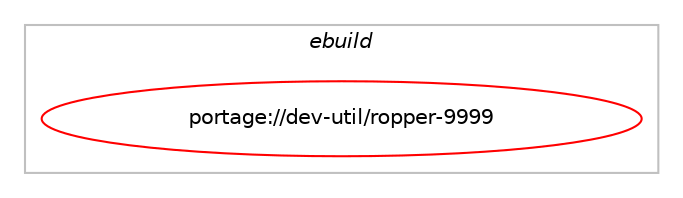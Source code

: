 digraph prolog {

# *************
# Graph options
# *************

newrank=true;
concentrate=true;
compound=true;
graph [rankdir=LR,fontname=Helvetica,fontsize=10,ranksep=1.5];#, ranksep=2.5, nodesep=0.2];
edge  [arrowhead=vee];
node  [fontname=Helvetica,fontsize=10];

# **********
# The ebuild
# **********

subgraph cluster_leftcol {
color=gray;
label=<<i>ebuild</i>>;
id [label="portage://dev-util/ropper-9999", color=red, width=4, href="../dev-util/ropper-9999.svg"];
}

# ****************
# The dependencies
# ****************

subgraph cluster_midcol {
color=gray;
label=<<i>dependencies</i>>;
subgraph cluster_compile {
fillcolor="#eeeeee";
style=filled;
label=<<i>compile</i>>;
# *** BEGIN UNKNOWN DEPENDENCY TYPE (TODO) ***
# id -> equal(use_conditional_group(positive,python_single_target_python3_10,portage://dev-util/ropper-9999,[package_dependency(portage://dev-util/ropper-9999,install,no,dev-lang,python,none,[,,],[slot(3.10)],[])]))
# *** END UNKNOWN DEPENDENCY TYPE (TODO) ***

# *** BEGIN UNKNOWN DEPENDENCY TYPE (TODO) ***
# id -> equal(use_conditional_group(positive,python_single_target_python3_10,portage://dev-util/ropper-9999,[package_dependency(portage://dev-util/ropper-9999,install,no,dev-libs,capstone,none,[,,],[],[use(enable(python),none),use(enable(python_targets_python3_10),negative)]),package_dependency(portage://dev-util/ropper-9999,install,no,dev-libs,keystone,none,[,,],[],[use(enable(python),none),use(enable(python_targets_python3_10),negative)]),package_dependency(portage://dev-util/ropper-9999,install,no,dev-python,filebytes,none,[,,],[],[use(enable(python_targets_python3_10),negative)])]))
# *** END UNKNOWN DEPENDENCY TYPE (TODO) ***

# *** BEGIN UNKNOWN DEPENDENCY TYPE (TODO) ***
# id -> equal(use_conditional_group(positive,python_single_target_python3_11,portage://dev-util/ropper-9999,[package_dependency(portage://dev-util/ropper-9999,install,no,dev-lang,python,none,[,,],[slot(3.11)],[])]))
# *** END UNKNOWN DEPENDENCY TYPE (TODO) ***

# *** BEGIN UNKNOWN DEPENDENCY TYPE (TODO) ***
# id -> equal(use_conditional_group(positive,python_single_target_python3_11,portage://dev-util/ropper-9999,[package_dependency(portage://dev-util/ropper-9999,install,no,dev-libs,capstone,none,[,,],[],[use(enable(python),none),use(enable(python_targets_python3_11),negative)]),package_dependency(portage://dev-util/ropper-9999,install,no,dev-libs,keystone,none,[,,],[],[use(enable(python),none),use(enable(python_targets_python3_11),negative)]),package_dependency(portage://dev-util/ropper-9999,install,no,dev-python,filebytes,none,[,,],[],[use(enable(python_targets_python3_11),negative)])]))
# *** END UNKNOWN DEPENDENCY TYPE (TODO) ***

# *** BEGIN UNKNOWN DEPENDENCY TYPE (TODO) ***
# id -> equal(use_conditional_group(positive,python_single_target_python3_12,portage://dev-util/ropper-9999,[package_dependency(portage://dev-util/ropper-9999,install,no,dev-lang,python,none,[,,],[slot(3.12)],[])]))
# *** END UNKNOWN DEPENDENCY TYPE (TODO) ***

# *** BEGIN UNKNOWN DEPENDENCY TYPE (TODO) ***
# id -> equal(use_conditional_group(positive,python_single_target_python3_12,portage://dev-util/ropper-9999,[package_dependency(portage://dev-util/ropper-9999,install,no,dev-libs,capstone,none,[,,],[],[use(enable(python),none),use(enable(python_targets_python3_12),negative)]),package_dependency(portage://dev-util/ropper-9999,install,no,dev-libs,keystone,none,[,,],[],[use(enable(python),none),use(enable(python_targets_python3_12),negative)]),package_dependency(portage://dev-util/ropper-9999,install,no,dev-python,filebytes,none,[,,],[],[use(enable(python_targets_python3_12),negative)])]))
# *** END UNKNOWN DEPENDENCY TYPE (TODO) ***

# *** BEGIN UNKNOWN DEPENDENCY TYPE (TODO) ***
# id -> equal(use_conditional_group(positive,z3,portage://dev-util/ropper-9999,[package_dependency(portage://dev-util/ropper-9999,install,no,sci-mathematics,z3,none,[,,],[],[use(enable(python),none),use(optenable(python_single_target_python3_10),negative),use(optenable(python_single_target_python3_11),negative),use(optenable(python_single_target_python3_12),negative)])]))
# *** END UNKNOWN DEPENDENCY TYPE (TODO) ***

}
subgraph cluster_compileandrun {
fillcolor="#eeeeee";
style=filled;
label=<<i>compile and run</i>>;
}
subgraph cluster_run {
fillcolor="#eeeeee";
style=filled;
label=<<i>run</i>>;
# *** BEGIN UNKNOWN DEPENDENCY TYPE (TODO) ***
# id -> equal(use_conditional_group(positive,python_single_target_python3_10,portage://dev-util/ropper-9999,[package_dependency(portage://dev-util/ropper-9999,run,no,dev-lang,python,none,[,,],[slot(3.10)],[])]))
# *** END UNKNOWN DEPENDENCY TYPE (TODO) ***

# *** BEGIN UNKNOWN DEPENDENCY TYPE (TODO) ***
# id -> equal(use_conditional_group(positive,python_single_target_python3_10,portage://dev-util/ropper-9999,[package_dependency(portage://dev-util/ropper-9999,run,no,dev-libs,capstone,none,[,,],[],[use(enable(python),none),use(enable(python_targets_python3_10),negative)]),package_dependency(portage://dev-util/ropper-9999,run,no,dev-libs,keystone,none,[,,],[],[use(enable(python),none),use(enable(python_targets_python3_10),negative)]),package_dependency(portage://dev-util/ropper-9999,run,no,dev-python,filebytes,none,[,,],[],[use(enable(python_targets_python3_10),negative)])]))
# *** END UNKNOWN DEPENDENCY TYPE (TODO) ***

# *** BEGIN UNKNOWN DEPENDENCY TYPE (TODO) ***
# id -> equal(use_conditional_group(positive,python_single_target_python3_11,portage://dev-util/ropper-9999,[package_dependency(portage://dev-util/ropper-9999,run,no,dev-lang,python,none,[,,],[slot(3.11)],[])]))
# *** END UNKNOWN DEPENDENCY TYPE (TODO) ***

# *** BEGIN UNKNOWN DEPENDENCY TYPE (TODO) ***
# id -> equal(use_conditional_group(positive,python_single_target_python3_11,portage://dev-util/ropper-9999,[package_dependency(portage://dev-util/ropper-9999,run,no,dev-libs,capstone,none,[,,],[],[use(enable(python),none),use(enable(python_targets_python3_11),negative)]),package_dependency(portage://dev-util/ropper-9999,run,no,dev-libs,keystone,none,[,,],[],[use(enable(python),none),use(enable(python_targets_python3_11),negative)]),package_dependency(portage://dev-util/ropper-9999,run,no,dev-python,filebytes,none,[,,],[],[use(enable(python_targets_python3_11),negative)])]))
# *** END UNKNOWN DEPENDENCY TYPE (TODO) ***

# *** BEGIN UNKNOWN DEPENDENCY TYPE (TODO) ***
# id -> equal(use_conditional_group(positive,python_single_target_python3_12,portage://dev-util/ropper-9999,[package_dependency(portage://dev-util/ropper-9999,run,no,dev-lang,python,none,[,,],[slot(3.12)],[])]))
# *** END UNKNOWN DEPENDENCY TYPE (TODO) ***

# *** BEGIN UNKNOWN DEPENDENCY TYPE (TODO) ***
# id -> equal(use_conditional_group(positive,python_single_target_python3_12,portage://dev-util/ropper-9999,[package_dependency(portage://dev-util/ropper-9999,run,no,dev-libs,capstone,none,[,,],[],[use(enable(python),none),use(enable(python_targets_python3_12),negative)]),package_dependency(portage://dev-util/ropper-9999,run,no,dev-libs,keystone,none,[,,],[],[use(enable(python),none),use(enable(python_targets_python3_12),negative)]),package_dependency(portage://dev-util/ropper-9999,run,no,dev-python,filebytes,none,[,,],[],[use(enable(python_targets_python3_12),negative)])]))
# *** END UNKNOWN DEPENDENCY TYPE (TODO) ***

# *** BEGIN UNKNOWN DEPENDENCY TYPE (TODO) ***
# id -> equal(use_conditional_group(positive,z3,portage://dev-util/ropper-9999,[package_dependency(portage://dev-util/ropper-9999,run,no,sci-mathematics,z3,none,[,,],[],[use(enable(python),none),use(optenable(python_single_target_python3_10),negative),use(optenable(python_single_target_python3_11),negative),use(optenable(python_single_target_python3_12),negative)])]))
# *** END UNKNOWN DEPENDENCY TYPE (TODO) ***

}
}

# **************
# The candidates
# **************

subgraph cluster_choices {
rank=same;
color=gray;
label=<<i>candidates</i>>;

}

}
